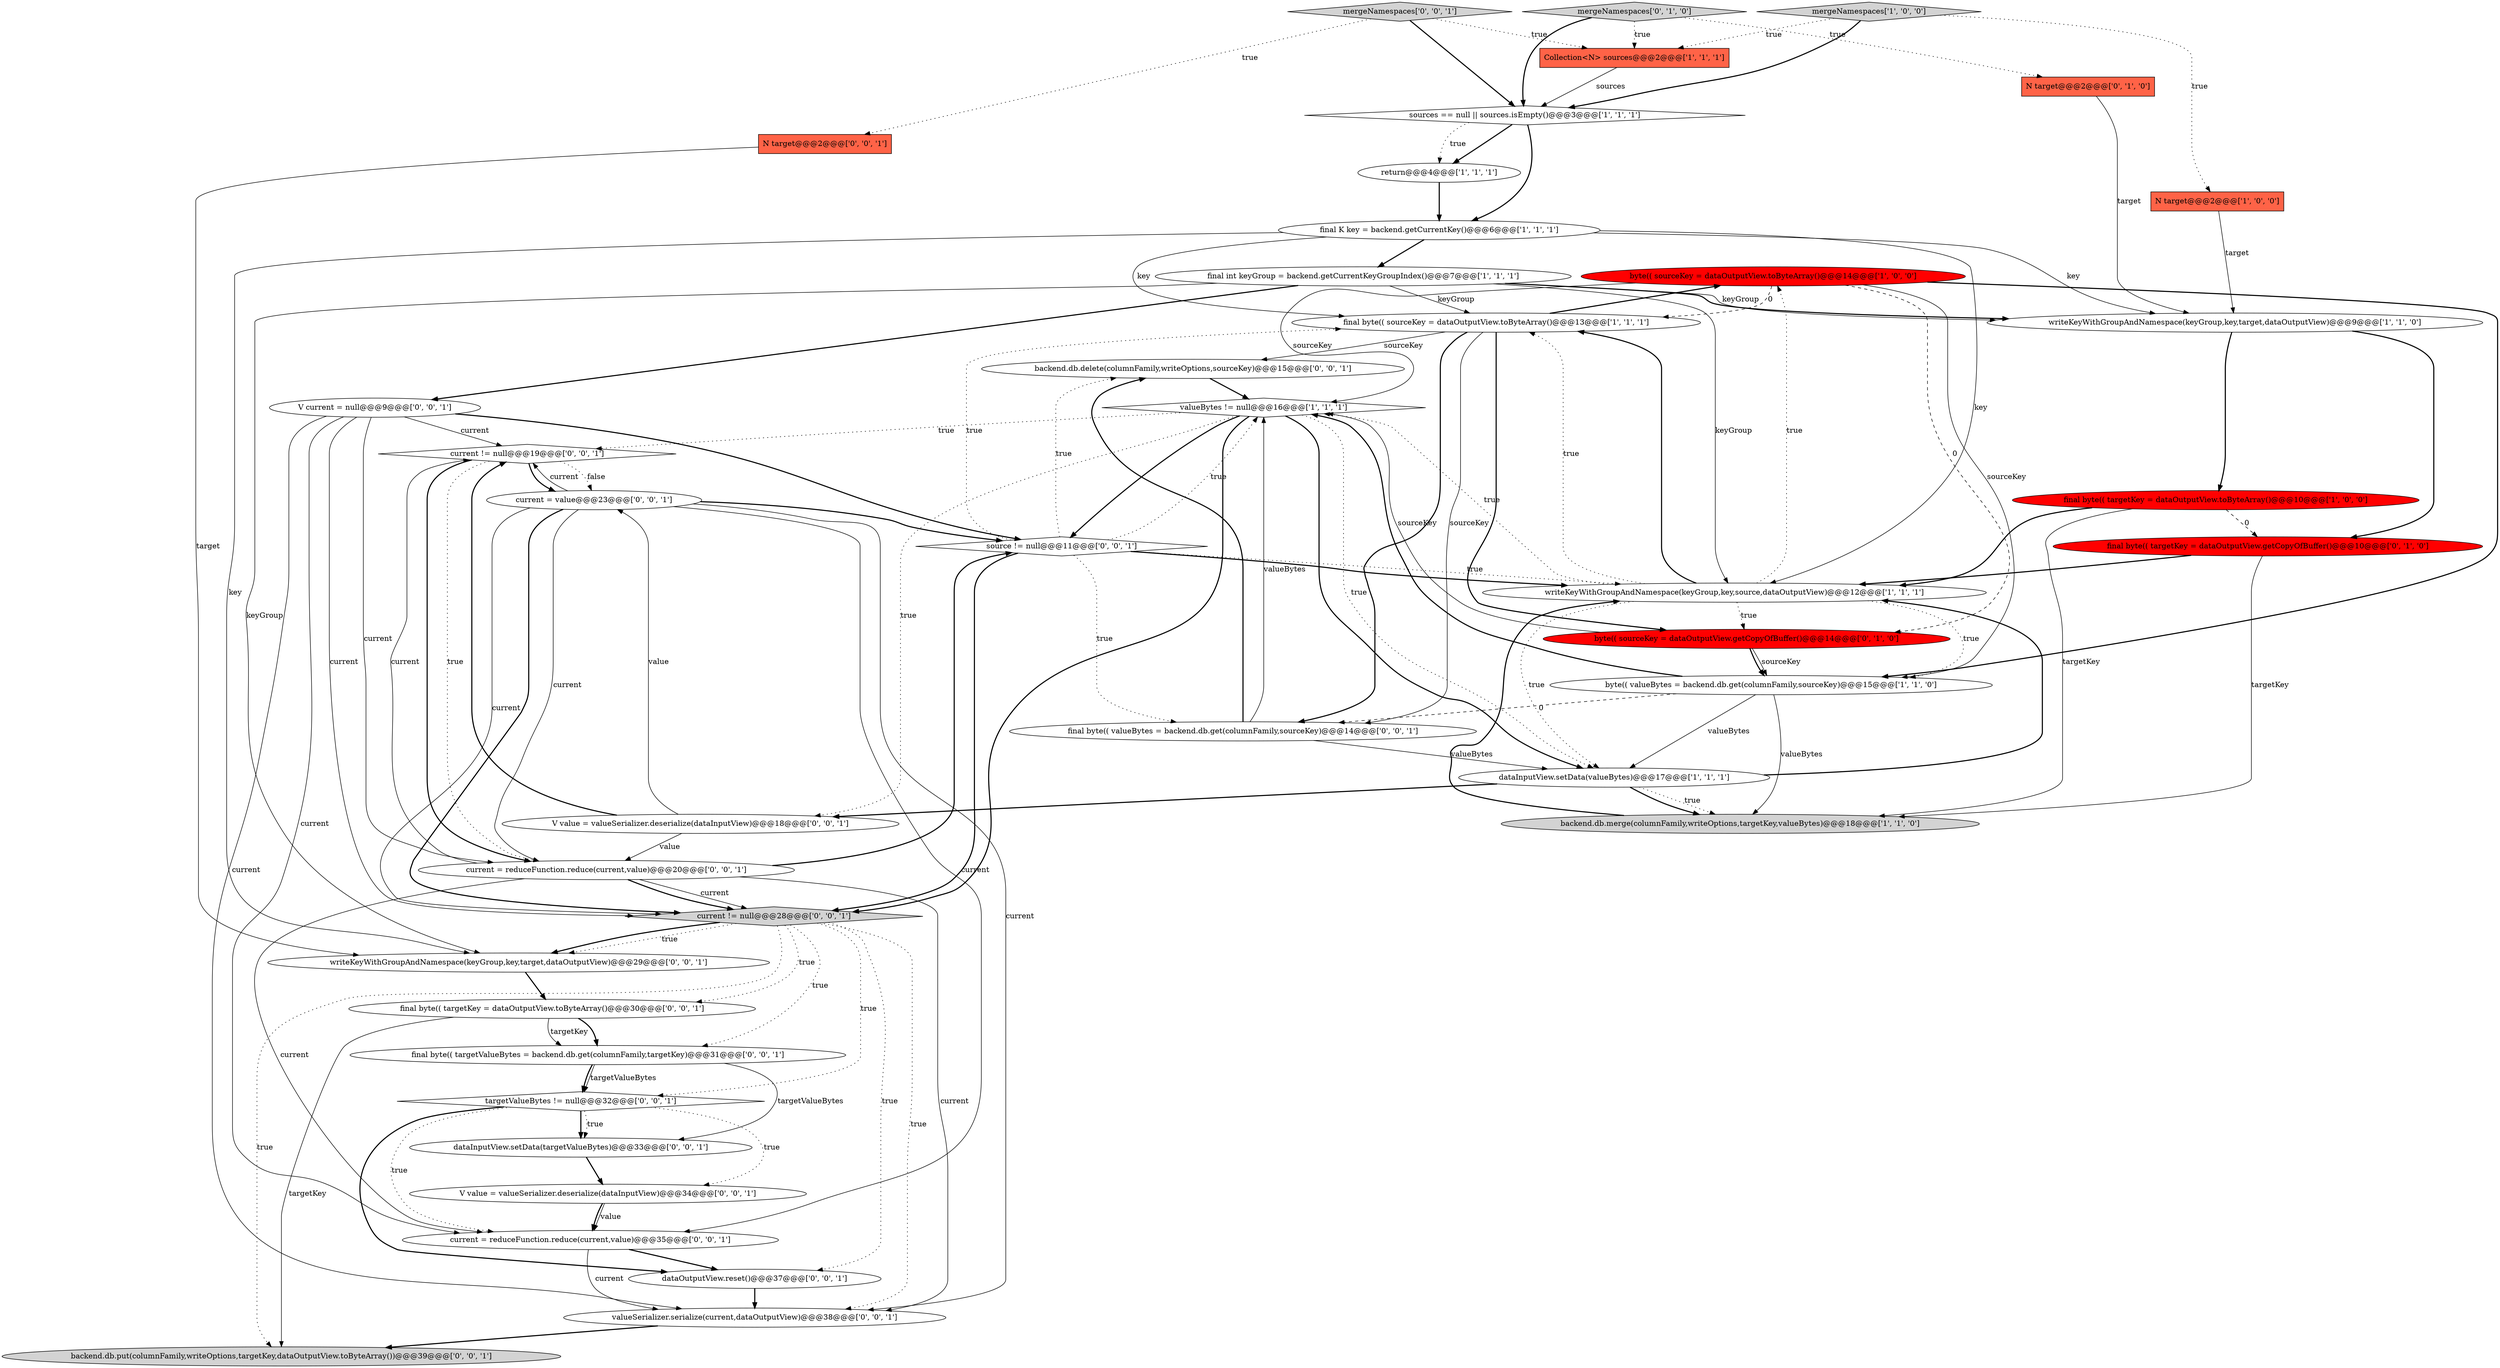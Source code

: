 digraph {
8 [style = filled, label = "byte(( sourceKey = dataOutputView.toByteArray()@@@14@@@['1', '0', '0']", fillcolor = red, shape = ellipse image = "AAA1AAABBB1BBB"];
21 [style = filled, label = "final byte(( targetKey = dataOutputView.toByteArray()@@@30@@@['0', '0', '1']", fillcolor = white, shape = ellipse image = "AAA0AAABBB3BBB"];
25 [style = filled, label = "mergeNamespaces['0', '0', '1']", fillcolor = lightgray, shape = diamond image = "AAA0AAABBB3BBB"];
27 [style = filled, label = "current != null@@@19@@@['0', '0', '1']", fillcolor = white, shape = diamond image = "AAA0AAABBB3BBB"];
10 [style = filled, label = "mergeNamespaces['1', '0', '0']", fillcolor = lightgray, shape = diamond image = "AAA0AAABBB1BBB"];
17 [style = filled, label = "N target@@@2@@@['0', '1', '0']", fillcolor = tomato, shape = box image = "AAA0AAABBB2BBB"];
36 [style = filled, label = "current = value@@@23@@@['0', '0', '1']", fillcolor = white, shape = ellipse image = "AAA0AAABBB3BBB"];
5 [style = filled, label = "final byte(( sourceKey = dataOutputView.toByteArray()@@@13@@@['1', '1', '1']", fillcolor = white, shape = ellipse image = "AAA0AAABBB1BBB"];
18 [style = filled, label = "final byte(( targetKey = dataOutputView.getCopyOfBuffer()@@@10@@@['0', '1', '0']", fillcolor = red, shape = ellipse image = "AAA1AAABBB2BBB"];
1 [style = filled, label = "writeKeyWithGroupAndNamespace(keyGroup,key,target,dataOutputView)@@@9@@@['1', '1', '0']", fillcolor = white, shape = ellipse image = "AAA0AAABBB1BBB"];
12 [style = filled, label = "Collection<N> sources@@@2@@@['1', '1', '1']", fillcolor = tomato, shape = box image = "AAA0AAABBB1BBB"];
20 [style = filled, label = "dataInputView.setData(targetValueBytes)@@@33@@@['0', '0', '1']", fillcolor = white, shape = ellipse image = "AAA0AAABBB3BBB"];
16 [style = filled, label = "byte(( sourceKey = dataOutputView.getCopyOfBuffer()@@@14@@@['0', '1', '0']", fillcolor = red, shape = ellipse image = "AAA1AAABBB2BBB"];
6 [style = filled, label = "backend.db.merge(columnFamily,writeOptions,targetKey,valueBytes)@@@18@@@['1', '1', '0']", fillcolor = lightgray, shape = ellipse image = "AAA0AAABBB1BBB"];
23 [style = filled, label = "current != null@@@28@@@['0', '0', '1']", fillcolor = lightgray, shape = diamond image = "AAA0AAABBB3BBB"];
34 [style = filled, label = "current = reduceFunction.reduce(current,value)@@@35@@@['0', '0', '1']", fillcolor = white, shape = ellipse image = "AAA0AAABBB3BBB"];
28 [style = filled, label = "V current = null@@@9@@@['0', '0', '1']", fillcolor = white, shape = ellipse image = "AAA0AAABBB3BBB"];
32 [style = filled, label = "V value = valueSerializer.deserialize(dataInputView)@@@34@@@['0', '0', '1']", fillcolor = white, shape = ellipse image = "AAA0AAABBB3BBB"];
38 [style = filled, label = "final byte(( valueBytes = backend.db.get(columnFamily,sourceKey)@@@14@@@['0', '0', '1']", fillcolor = white, shape = ellipse image = "AAA0AAABBB3BBB"];
11 [style = filled, label = "final byte(( targetKey = dataOutputView.toByteArray()@@@10@@@['1', '0', '0']", fillcolor = red, shape = ellipse image = "AAA1AAABBB1BBB"];
13 [style = filled, label = "return@@@4@@@['1', '1', '1']", fillcolor = white, shape = ellipse image = "AAA0AAABBB1BBB"];
29 [style = filled, label = "N target@@@2@@@['0', '0', '1']", fillcolor = tomato, shape = box image = "AAA0AAABBB3BBB"];
39 [style = filled, label = "valueSerializer.serialize(current,dataOutputView)@@@38@@@['0', '0', '1']", fillcolor = white, shape = ellipse image = "AAA0AAABBB3BBB"];
4 [style = filled, label = "dataInputView.setData(valueBytes)@@@17@@@['1', '1', '1']", fillcolor = white, shape = ellipse image = "AAA0AAABBB1BBB"];
3 [style = filled, label = "N target@@@2@@@['1', '0', '0']", fillcolor = tomato, shape = box image = "AAA0AAABBB1BBB"];
14 [style = filled, label = "final K key = backend.getCurrentKey()@@@6@@@['1', '1', '1']", fillcolor = white, shape = ellipse image = "AAA0AAABBB1BBB"];
7 [style = filled, label = "byte(( valueBytes = backend.db.get(columnFamily,sourceKey)@@@15@@@['1', '1', '0']", fillcolor = white, shape = ellipse image = "AAA0AAABBB1BBB"];
31 [style = filled, label = "final byte(( targetValueBytes = backend.db.get(columnFamily,targetKey)@@@31@@@['0', '0', '1']", fillcolor = white, shape = ellipse image = "AAA0AAABBB3BBB"];
24 [style = filled, label = "current = reduceFunction.reduce(current,value)@@@20@@@['0', '0', '1']", fillcolor = white, shape = ellipse image = "AAA0AAABBB3BBB"];
35 [style = filled, label = "backend.db.put(columnFamily,writeOptions,targetKey,dataOutputView.toByteArray())@@@39@@@['0', '0', '1']", fillcolor = lightgray, shape = ellipse image = "AAA0AAABBB3BBB"];
40 [style = filled, label = "source != null@@@11@@@['0', '0', '1']", fillcolor = white, shape = diamond image = "AAA0AAABBB3BBB"];
15 [style = filled, label = "sources == null || sources.isEmpty()@@@3@@@['1', '1', '1']", fillcolor = white, shape = diamond image = "AAA0AAABBB1BBB"];
26 [style = filled, label = "V value = valueSerializer.deserialize(dataInputView)@@@18@@@['0', '0', '1']", fillcolor = white, shape = ellipse image = "AAA0AAABBB3BBB"];
33 [style = filled, label = "dataOutputView.reset()@@@37@@@['0', '0', '1']", fillcolor = white, shape = ellipse image = "AAA0AAABBB3BBB"];
0 [style = filled, label = "final int keyGroup = backend.getCurrentKeyGroupIndex()@@@7@@@['1', '1', '1']", fillcolor = white, shape = ellipse image = "AAA0AAABBB1BBB"];
19 [style = filled, label = "mergeNamespaces['0', '1', '0']", fillcolor = lightgray, shape = diamond image = "AAA0AAABBB2BBB"];
37 [style = filled, label = "backend.db.delete(columnFamily,writeOptions,sourceKey)@@@15@@@['0', '0', '1']", fillcolor = white, shape = ellipse image = "AAA0AAABBB3BBB"];
30 [style = filled, label = "targetValueBytes != null@@@32@@@['0', '0', '1']", fillcolor = white, shape = diamond image = "AAA0AAABBB3BBB"];
2 [style = filled, label = "writeKeyWithGroupAndNamespace(keyGroup,key,source,dataOutputView)@@@12@@@['1', '1', '1']", fillcolor = white, shape = ellipse image = "AAA0AAABBB1BBB"];
9 [style = filled, label = "valueBytes != null@@@16@@@['1', '1', '1']", fillcolor = white, shape = diamond image = "AAA0AAABBB1BBB"];
22 [style = filled, label = "writeKeyWithGroupAndNamespace(keyGroup,key,target,dataOutputView)@@@29@@@['0', '0', '1']", fillcolor = white, shape = ellipse image = "AAA0AAABBB3BBB"];
38->4 [style = solid, label="valueBytes"];
40->2 [style = bold, label=""];
23->22 [style = dotted, label="true"];
30->20 [style = bold, label=""];
7->6 [style = solid, label="valueBytes"];
36->39 [style = solid, label="current"];
16->7 [style = bold, label=""];
40->5 [style = dotted, label="true"];
10->3 [style = dotted, label="true"];
17->1 [style = solid, label="target"];
18->6 [style = solid, label="targetKey"];
29->22 [style = solid, label="target"];
31->30 [style = solid, label="targetValueBytes"];
32->34 [style = bold, label=""];
25->29 [style = dotted, label="true"];
40->37 [style = dotted, label="true"];
5->38 [style = bold, label=""];
40->23 [style = bold, label=""];
40->9 [style = dotted, label="true"];
5->38 [style = solid, label="sourceKey"];
37->9 [style = bold, label=""];
34->39 [style = solid, label="current"];
8->7 [style = solid, label="sourceKey"];
7->9 [style = bold, label=""];
8->9 [style = solid, label="sourceKey"];
23->22 [style = bold, label=""];
21->31 [style = bold, label=""];
7->4 [style = solid, label="valueBytes"];
31->30 [style = bold, label=""];
25->15 [style = bold, label=""];
14->5 [style = solid, label="key"];
3->1 [style = solid, label="target"];
19->15 [style = bold, label=""];
13->14 [style = bold, label=""];
2->8 [style = dotted, label="true"];
14->2 [style = solid, label="key"];
9->40 [style = bold, label=""];
9->26 [style = dotted, label="true"];
15->13 [style = bold, label=""];
19->17 [style = dotted, label="true"];
34->33 [style = bold, label=""];
23->21 [style = dotted, label="true"];
25->12 [style = dotted, label="true"];
24->34 [style = solid, label="current"];
27->24 [style = dotted, label="true"];
4->2 [style = bold, label=""];
40->2 [style = dotted, label="true"];
24->40 [style = bold, label=""];
31->20 [style = solid, label="targetValueBytes"];
12->15 [style = solid, label="sources"];
0->22 [style = solid, label="keyGroup"];
1->11 [style = bold, label=""];
15->13 [style = dotted, label="true"];
6->2 [style = bold, label=""];
26->27 [style = bold, label=""];
38->37 [style = bold, label=""];
11->18 [style = dashed, label="0"];
39->35 [style = bold, label=""];
7->38 [style = dashed, label="0"];
14->1 [style = solid, label="key"];
30->32 [style = dotted, label="true"];
9->4 [style = dotted, label="true"];
28->24 [style = solid, label="current"];
23->33 [style = dotted, label="true"];
28->34 [style = solid, label="current"];
21->31 [style = solid, label="targetKey"];
16->7 [style = solid, label="sourceKey"];
8->5 [style = dashed, label="0"];
28->39 [style = solid, label="current"];
8->16 [style = dashed, label="0"];
36->40 [style = bold, label=""];
30->33 [style = bold, label=""];
15->14 [style = bold, label=""];
28->27 [style = solid, label="current"];
36->23 [style = solid, label="current"];
19->12 [style = dotted, label="true"];
40->38 [style = dotted, label="true"];
30->34 [style = dotted, label="true"];
26->36 [style = solid, label="value"];
5->16 [style = bold, label=""];
23->39 [style = dotted, label="true"];
2->9 [style = dotted, label="true"];
30->20 [style = dotted, label="true"];
0->1 [style = bold, label=""];
21->35 [style = solid, label="targetKey"];
2->4 [style = dotted, label="true"];
0->1 [style = solid, label="keyGroup"];
24->23 [style = solid, label="current"];
23->35 [style = dotted, label="true"];
24->27 [style = solid, label="current"];
36->34 [style = solid, label="current"];
27->24 [style = bold, label=""];
2->5 [style = dotted, label="true"];
26->24 [style = solid, label="value"];
2->16 [style = dotted, label="true"];
2->5 [style = bold, label=""];
24->23 [style = bold, label=""];
4->6 [style = dotted, label="true"];
5->8 [style = bold, label=""];
16->9 [style = solid, label="sourceKey"];
10->12 [style = dotted, label="true"];
32->34 [style = solid, label="value"];
28->40 [style = bold, label=""];
10->15 [style = bold, label=""];
27->36 [style = bold, label=""];
5->37 [style = solid, label="sourceKey"];
14->22 [style = solid, label="key"];
4->6 [style = bold, label=""];
9->4 [style = bold, label=""];
0->5 [style = solid, label="keyGroup"];
28->23 [style = solid, label="current"];
22->21 [style = bold, label=""];
4->26 [style = bold, label=""];
20->32 [style = bold, label=""];
23->30 [style = dotted, label="true"];
0->2 [style = solid, label="keyGroup"];
1->18 [style = bold, label=""];
36->24 [style = solid, label="current"];
18->2 [style = bold, label=""];
11->2 [style = bold, label=""];
8->7 [style = bold, label=""];
27->36 [style = dotted, label="false"];
9->27 [style = dotted, label="true"];
9->23 [style = bold, label=""];
24->39 [style = solid, label="current"];
38->9 [style = solid, label="valueBytes"];
36->23 [style = bold, label=""];
14->0 [style = bold, label=""];
33->39 [style = bold, label=""];
36->27 [style = solid, label="current"];
2->7 [style = dotted, label="true"];
11->6 [style = solid, label="targetKey"];
23->31 [style = dotted, label="true"];
0->28 [style = bold, label=""];
}
